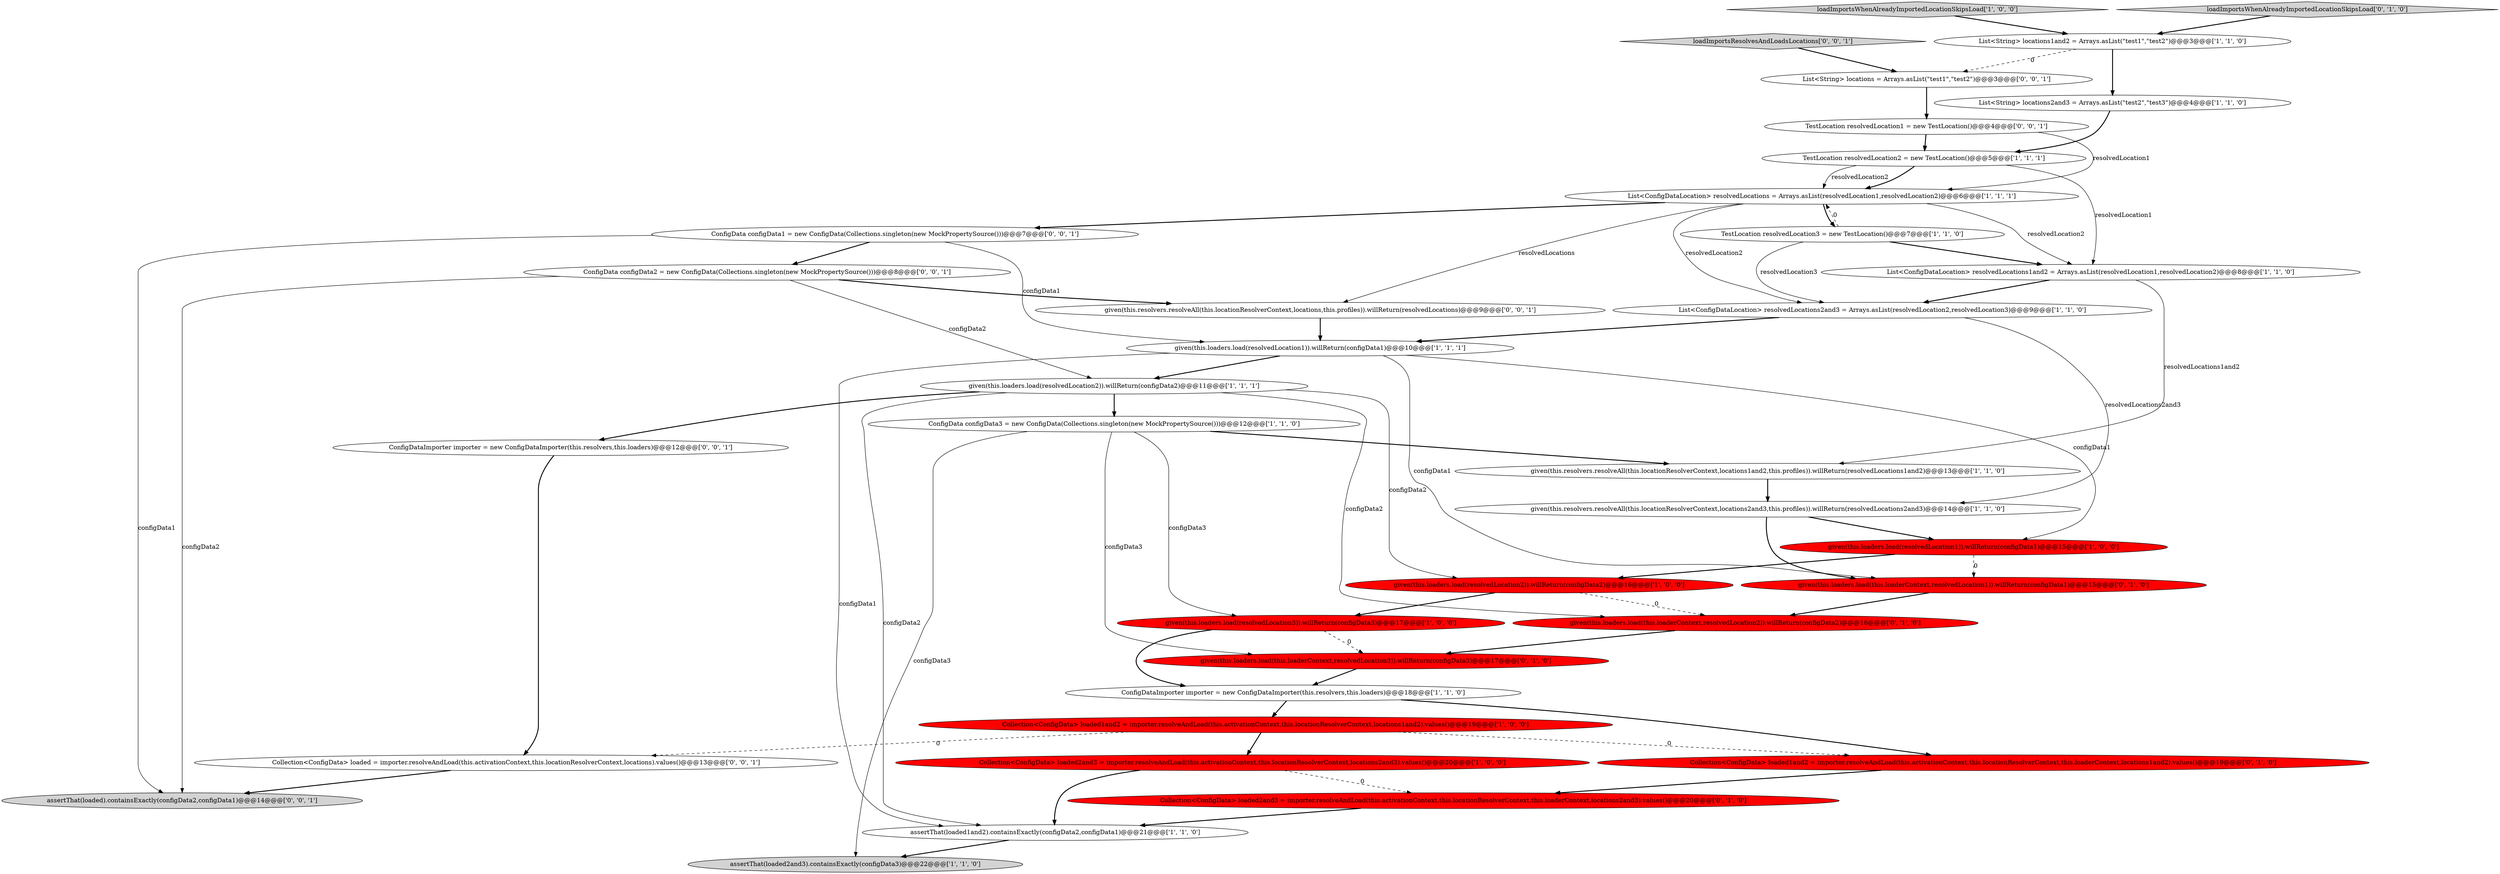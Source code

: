 digraph {
23 [style = filled, label = "Collection<ConfigData> loaded1and2 = importer.resolveAndLoad(this.activationContext,this.locationResolverContext,this.loaderContext,locations1and2).values()@@@19@@@['0', '1', '0']", fillcolor = red, shape = ellipse image = "AAA1AAABBB2BBB"];
13 [style = filled, label = "List<ConfigDataLocation> resolvedLocations = Arrays.asList(resolvedLocation1,resolvedLocation2)@@@6@@@['1', '1', '1']", fillcolor = white, shape = ellipse image = "AAA0AAABBB1BBB"];
4 [style = filled, label = "ConfigDataImporter importer = new ConfigDataImporter(this.resolvers,this.loaders)@@@18@@@['1', '1', '0']", fillcolor = white, shape = ellipse image = "AAA0AAABBB1BBB"];
19 [style = filled, label = "given(this.resolvers.resolveAll(this.locationResolverContext,locations2and3,this.profiles)).willReturn(resolvedLocations2and3)@@@14@@@['1', '1', '0']", fillcolor = white, shape = ellipse image = "AAA0AAABBB1BBB"];
22 [style = filled, label = "given(this.loaders.load(this.loaderContext,resolvedLocation3)).willReturn(configData3)@@@17@@@['0', '1', '0']", fillcolor = red, shape = ellipse image = "AAA1AAABBB2BBB"];
8 [style = filled, label = "given(this.loaders.load(resolvedLocation2)).willReturn(configData2)@@@11@@@['1', '1', '1']", fillcolor = white, shape = ellipse image = "AAA0AAABBB1BBB"];
21 [style = filled, label = "given(this.loaders.load(this.loaderContext,resolvedLocation1)).willReturn(configData1)@@@15@@@['0', '1', '0']", fillcolor = red, shape = ellipse image = "AAA1AAABBB2BBB"];
14 [style = filled, label = "assertThat(loaded2and3).containsExactly(configData3)@@@22@@@['1', '1', '0']", fillcolor = lightgray, shape = ellipse image = "AAA0AAABBB1BBB"];
27 [style = filled, label = "TestLocation resolvedLocation1 = new TestLocation()@@@4@@@['0', '0', '1']", fillcolor = white, shape = ellipse image = "AAA0AAABBB3BBB"];
29 [style = filled, label = "assertThat(loaded).containsExactly(configData2,configData1)@@@14@@@['0', '0', '1']", fillcolor = lightgray, shape = ellipse image = "AAA0AAABBB3BBB"];
28 [style = filled, label = "loadImportsResolvesAndLoadsLocations['0', '0', '1']", fillcolor = lightgray, shape = diamond image = "AAA0AAABBB3BBB"];
31 [style = filled, label = "ConfigData configData2 = new ConfigData(Collections.singleton(new MockPropertySource()))@@@8@@@['0', '0', '1']", fillcolor = white, shape = ellipse image = "AAA0AAABBB3BBB"];
18 [style = filled, label = "ConfigData configData3 = new ConfigData(Collections.singleton(new MockPropertySource()))@@@12@@@['1', '1', '0']", fillcolor = white, shape = ellipse image = "AAA0AAABBB1BBB"];
15 [style = filled, label = "List<ConfigDataLocation> resolvedLocations1and2 = Arrays.asList(resolvedLocation1,resolvedLocation2)@@@8@@@['1', '1', '0']", fillcolor = white, shape = ellipse image = "AAA0AAABBB1BBB"];
11 [style = filled, label = "List<String> locations2and3 = Arrays.asList(\"test2\",\"test3\")@@@4@@@['1', '1', '0']", fillcolor = white, shape = ellipse image = "AAA0AAABBB1BBB"];
12 [style = filled, label = "TestLocation resolvedLocation2 = new TestLocation()@@@5@@@['1', '1', '1']", fillcolor = white, shape = ellipse image = "AAA0AAABBB1BBB"];
9 [style = filled, label = "given(this.resolvers.resolveAll(this.locationResolverContext,locations1and2,this.profiles)).willReturn(resolvedLocations1and2)@@@13@@@['1', '1', '0']", fillcolor = white, shape = ellipse image = "AAA0AAABBB1BBB"];
2 [style = filled, label = "given(this.loaders.load(resolvedLocation1)).willReturn(configData1)@@@10@@@['1', '1', '1']", fillcolor = white, shape = ellipse image = "AAA0AAABBB1BBB"];
16 [style = filled, label = "loadImportsWhenAlreadyImportedLocationSkipsLoad['1', '0', '0']", fillcolor = lightgray, shape = diamond image = "AAA0AAABBB1BBB"];
20 [style = filled, label = "List<ConfigDataLocation> resolvedLocations2and3 = Arrays.asList(resolvedLocation2,resolvedLocation3)@@@9@@@['1', '1', '0']", fillcolor = white, shape = ellipse image = "AAA0AAABBB1BBB"];
34 [style = filled, label = "ConfigData configData1 = new ConfigData(Collections.singleton(new MockPropertySource()))@@@7@@@['0', '0', '1']", fillcolor = white, shape = ellipse image = "AAA0AAABBB3BBB"];
24 [style = filled, label = "Collection<ConfigData> loaded2and3 = importer.resolveAndLoad(this.activationContext,this.locationResolverContext,this.loaderContext,locations2and3).values()@@@20@@@['0', '1', '0']", fillcolor = red, shape = ellipse image = "AAA1AAABBB2BBB"];
30 [style = filled, label = "Collection<ConfigData> loaded = importer.resolveAndLoad(this.activationContext,this.locationResolverContext,locations).values()@@@13@@@['0', '0', '1']", fillcolor = white, shape = ellipse image = "AAA0AAABBB3BBB"];
10 [style = filled, label = "given(this.loaders.load(resolvedLocation1)).willReturn(configData1)@@@15@@@['1', '0', '0']", fillcolor = red, shape = ellipse image = "AAA1AAABBB1BBB"];
6 [style = filled, label = "Collection<ConfigData> loaded1and2 = importer.resolveAndLoad(this.activationContext,this.locationResolverContext,locations1and2).values()@@@19@@@['1', '0', '0']", fillcolor = red, shape = ellipse image = "AAA1AAABBB1BBB"];
7 [style = filled, label = "Collection<ConfigData> loaded2and3 = importer.resolveAndLoad(this.activationContext,this.locationResolverContext,locations2and3).values()@@@20@@@['1', '0', '0']", fillcolor = red, shape = ellipse image = "AAA1AAABBB1BBB"];
35 [style = filled, label = "given(this.resolvers.resolveAll(this.locationResolverContext,locations,this.profiles)).willReturn(resolvedLocations)@@@9@@@['0', '0', '1']", fillcolor = white, shape = ellipse image = "AAA0AAABBB3BBB"];
26 [style = filled, label = "given(this.loaders.load(this.loaderContext,resolvedLocation2)).willReturn(configData2)@@@16@@@['0', '1', '0']", fillcolor = red, shape = ellipse image = "AAA1AAABBB2BBB"];
32 [style = filled, label = "ConfigDataImporter importer = new ConfigDataImporter(this.resolvers,this.loaders)@@@12@@@['0', '0', '1']", fillcolor = white, shape = ellipse image = "AAA0AAABBB3BBB"];
5 [style = filled, label = "List<String> locations1and2 = Arrays.asList(\"test1\",\"test2\")@@@3@@@['1', '1', '0']", fillcolor = white, shape = ellipse image = "AAA0AAABBB1BBB"];
33 [style = filled, label = "List<String> locations = Arrays.asList(\"test1\",\"test2\")@@@3@@@['0', '0', '1']", fillcolor = white, shape = ellipse image = "AAA0AAABBB3BBB"];
0 [style = filled, label = "assertThat(loaded1and2).containsExactly(configData2,configData1)@@@21@@@['1', '1', '0']", fillcolor = white, shape = ellipse image = "AAA0AAABBB1BBB"];
3 [style = filled, label = "TestLocation resolvedLocation3 = new TestLocation()@@@7@@@['1', '1', '0']", fillcolor = white, shape = ellipse image = "AAA0AAABBB1BBB"];
25 [style = filled, label = "loadImportsWhenAlreadyImportedLocationSkipsLoad['0', '1', '0']", fillcolor = lightgray, shape = diamond image = "AAA0AAABBB2BBB"];
17 [style = filled, label = "given(this.loaders.load(resolvedLocation3)).willReturn(configData3)@@@17@@@['1', '0', '0']", fillcolor = red, shape = ellipse image = "AAA1AAABBB1BBB"];
1 [style = filled, label = "given(this.loaders.load(resolvedLocation2)).willReturn(configData2)@@@16@@@['1', '0', '0']", fillcolor = red, shape = ellipse image = "AAA1AAABBB1BBB"];
3->20 [style = solid, label="resolvedLocation3"];
13->34 [style = bold, label=""];
13->20 [style = solid, label="resolvedLocation2"];
8->26 [style = solid, label="configData2"];
13->35 [style = solid, label="resolvedLocations"];
34->2 [style = solid, label="configData1"];
10->21 [style = dashed, label="0"];
27->12 [style = bold, label=""];
8->32 [style = bold, label=""];
4->6 [style = bold, label=""];
34->29 [style = solid, label="configData1"];
1->26 [style = dashed, label="0"];
8->18 [style = bold, label=""];
24->0 [style = bold, label=""];
35->2 [style = bold, label=""];
17->22 [style = dashed, label="0"];
19->10 [style = bold, label=""];
34->31 [style = bold, label=""];
11->12 [style = bold, label=""];
3->15 [style = bold, label=""];
7->0 [style = bold, label=""];
18->22 [style = solid, label="configData3"];
15->9 [style = solid, label="resolvedLocations1and2"];
20->19 [style = solid, label="resolvedLocations2and3"];
32->30 [style = bold, label=""];
13->15 [style = solid, label="resolvedLocation2"];
2->0 [style = solid, label="configData1"];
33->27 [style = bold, label=""];
27->13 [style = solid, label="resolvedLocation1"];
30->29 [style = bold, label=""];
3->13 [style = dashed, label="0"];
26->22 [style = bold, label=""];
31->29 [style = solid, label="configData2"];
1->17 [style = bold, label=""];
8->1 [style = solid, label="configData2"];
22->4 [style = bold, label=""];
20->2 [style = bold, label=""];
18->17 [style = solid, label="configData3"];
12->13 [style = bold, label=""];
21->26 [style = bold, label=""];
0->14 [style = bold, label=""];
23->24 [style = bold, label=""];
12->15 [style = solid, label="resolvedLocation1"];
18->14 [style = solid, label="configData3"];
31->35 [style = bold, label=""];
13->3 [style = bold, label=""];
28->33 [style = bold, label=""];
7->24 [style = dashed, label="0"];
15->20 [style = bold, label=""];
6->23 [style = dashed, label="0"];
5->33 [style = dashed, label="0"];
18->9 [style = bold, label=""];
16->5 [style = bold, label=""];
9->19 [style = bold, label=""];
12->13 [style = solid, label="resolvedLocation2"];
25->5 [style = bold, label=""];
6->30 [style = dashed, label="0"];
5->11 [style = bold, label=""];
2->10 [style = solid, label="configData1"];
6->7 [style = bold, label=""];
8->0 [style = solid, label="configData2"];
10->1 [style = bold, label=""];
2->21 [style = solid, label="configData1"];
17->4 [style = bold, label=""];
4->23 [style = bold, label=""];
31->8 [style = solid, label="configData2"];
2->8 [style = bold, label=""];
19->21 [style = bold, label=""];
}
